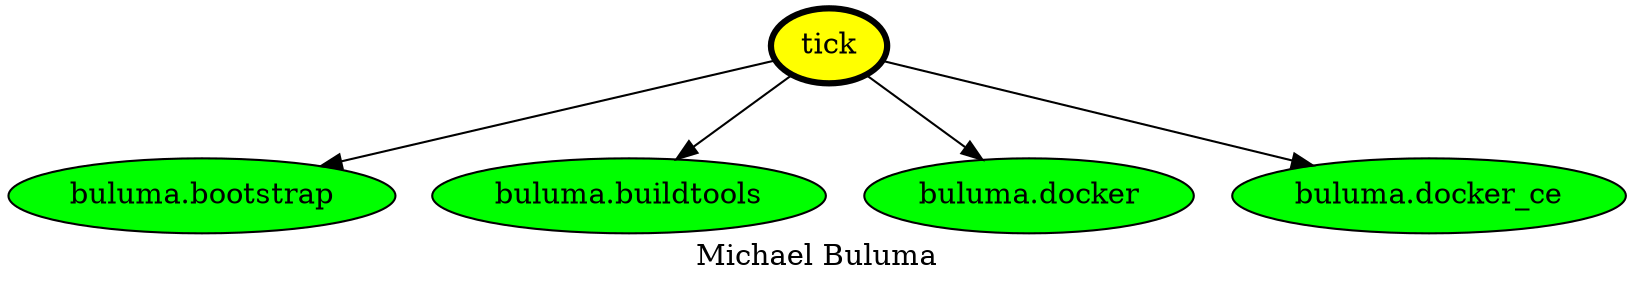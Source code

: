digraph PhiloDilemma {
  label = "Michael Buluma" ;
  overlap=false
  {
    "tick" [fillcolor=yellow style=filled penwidth=3]
    "buluma.bootstrap" [fillcolor=green style=filled]
    "buluma.buildtools" [fillcolor=green style=filled]
    "buluma.docker" [fillcolor=green style=filled]
    "buluma.docker_ce" [fillcolor=green style=filled]
  }
  "tick" -> "buluma.bootstrap"
  "tick" -> "buluma.buildtools"
  "tick" -> "buluma.docker"
  "tick" -> "buluma.docker_ce"
}
